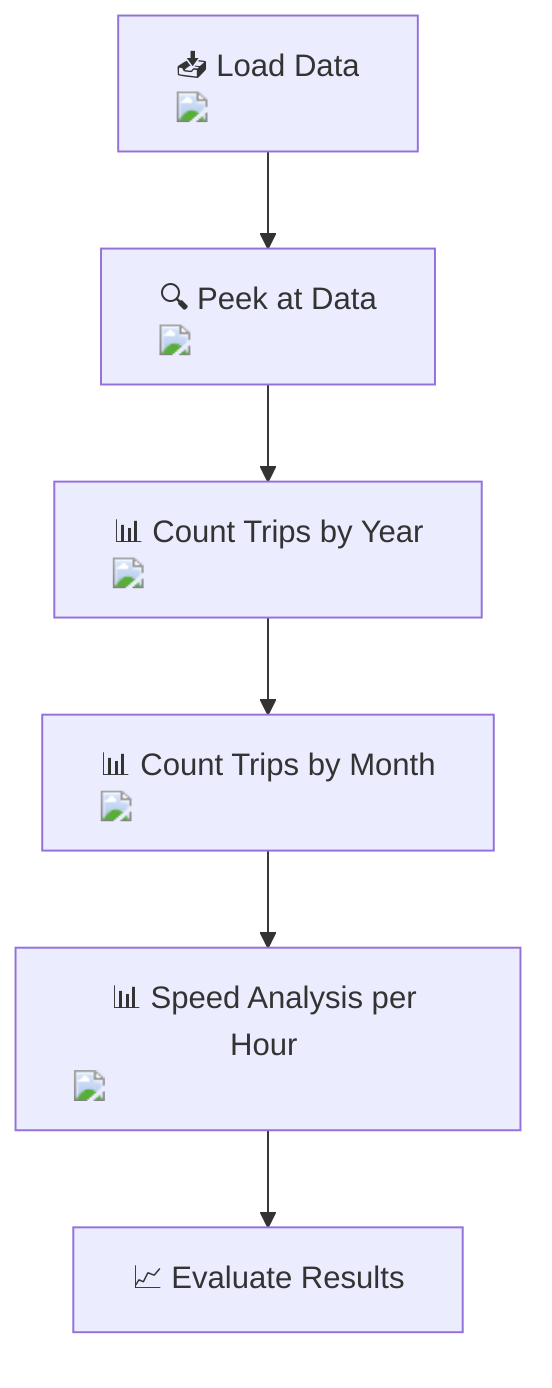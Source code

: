 flowchart TD
    A["📥 Load Data <img src='icons/database.svg' />"] --> B["🔍 Peek at Data <img src='table.svg' />"]
    B --> C["📊 Count Trips by Year <img src='hist_template.svg' />"]
    C --> D["📊 Count Trips by Month <img src='barplot_template.svg' />"]
    D --> E["📊 Speed Analysis per Hour <img src='lineplot_template.svg' />"]
    E --> F["📈 Evaluate Results"]